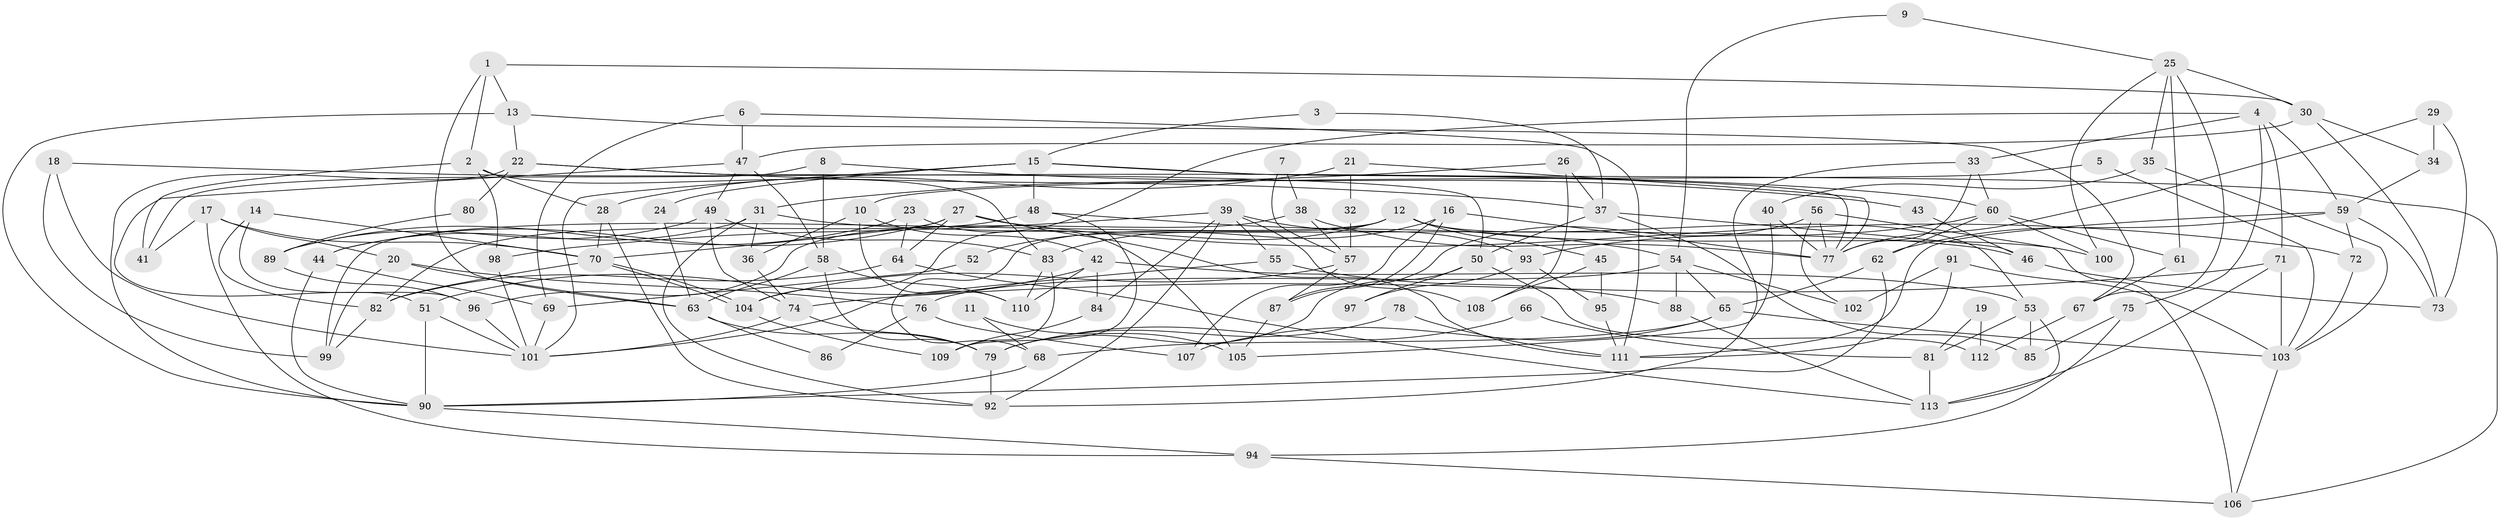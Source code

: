 // Generated by graph-tools (version 1.1) at 2025/14/03/09/25 04:14:49]
// undirected, 113 vertices, 226 edges
graph export_dot {
graph [start="1"]
  node [color=gray90,style=filled];
  1;
  2;
  3;
  4;
  5;
  6;
  7;
  8;
  9;
  10;
  11;
  12;
  13;
  14;
  15;
  16;
  17;
  18;
  19;
  20;
  21;
  22;
  23;
  24;
  25;
  26;
  27;
  28;
  29;
  30;
  31;
  32;
  33;
  34;
  35;
  36;
  37;
  38;
  39;
  40;
  41;
  42;
  43;
  44;
  45;
  46;
  47;
  48;
  49;
  50;
  51;
  52;
  53;
  54;
  55;
  56;
  57;
  58;
  59;
  60;
  61;
  62;
  63;
  64;
  65;
  66;
  67;
  68;
  69;
  70;
  71;
  72;
  73;
  74;
  75;
  76;
  77;
  78;
  79;
  80;
  81;
  82;
  83;
  84;
  85;
  86;
  87;
  88;
  89;
  90;
  91;
  92;
  93;
  94;
  95;
  96;
  97;
  98;
  99;
  100;
  101;
  102;
  103;
  104;
  105;
  106;
  107;
  108;
  109;
  110;
  111;
  112;
  113;
  1 -- 63;
  1 -- 2;
  1 -- 13;
  1 -- 30;
  2 -- 28;
  2 -- 83;
  2 -- 41;
  2 -- 98;
  3 -- 37;
  3 -- 15;
  4 -- 104;
  4 -- 71;
  4 -- 33;
  4 -- 59;
  4 -- 75;
  5 -- 103;
  5 -- 10;
  6 -- 47;
  6 -- 111;
  6 -- 69;
  7 -- 57;
  7 -- 38;
  8 -- 58;
  8 -- 41;
  8 -- 43;
  9 -- 25;
  9 -- 54;
  10 -- 36;
  10 -- 42;
  10 -- 110;
  11 -- 68;
  11 -- 105;
  12 -- 99;
  12 -- 53;
  12 -- 45;
  12 -- 52;
  12 -- 68;
  12 -- 100;
  13 -- 90;
  13 -- 22;
  13 -- 67;
  14 -- 70;
  14 -- 82;
  14 -- 96;
  15 -- 101;
  15 -- 77;
  15 -- 24;
  15 -- 48;
  15 -- 106;
  16 -- 77;
  16 -- 83;
  16 -- 87;
  16 -- 107;
  17 -- 20;
  17 -- 70;
  17 -- 41;
  17 -- 94;
  18 -- 60;
  18 -- 101;
  18 -- 99;
  19 -- 81;
  19 -- 112;
  20 -- 63;
  20 -- 99;
  20 -- 76;
  21 -- 28;
  21 -- 77;
  21 -- 32;
  22 -- 90;
  22 -- 37;
  22 -- 50;
  22 -- 80;
  23 -- 89;
  23 -- 64;
  23 -- 105;
  24 -- 63;
  25 -- 30;
  25 -- 67;
  25 -- 35;
  25 -- 61;
  25 -- 100;
  26 -- 37;
  26 -- 31;
  26 -- 108;
  27 -- 64;
  27 -- 44;
  27 -- 70;
  27 -- 72;
  27 -- 111;
  28 -- 70;
  28 -- 92;
  29 -- 73;
  29 -- 34;
  29 -- 77;
  30 -- 73;
  30 -- 34;
  30 -- 47;
  31 -- 44;
  31 -- 92;
  31 -- 36;
  31 -- 46;
  32 -- 57;
  33 -- 77;
  33 -- 60;
  33 -- 92;
  34 -- 59;
  35 -- 103;
  35 -- 40;
  36 -- 74;
  37 -- 50;
  37 -- 46;
  37 -- 85;
  38 -- 57;
  38 -- 77;
  38 -- 96;
  39 -- 93;
  39 -- 98;
  39 -- 55;
  39 -- 84;
  39 -- 92;
  39 -- 108;
  40 -- 77;
  40 -- 105;
  42 -- 51;
  42 -- 53;
  42 -- 84;
  42 -- 110;
  43 -- 46;
  44 -- 69;
  44 -- 90;
  45 -- 108;
  45 -- 95;
  46 -- 73;
  47 -- 51;
  47 -- 49;
  47 -- 58;
  48 -- 54;
  48 -- 82;
  48 -- 109;
  49 -- 83;
  49 -- 74;
  49 -- 89;
  50 -- 79;
  50 -- 97;
  50 -- 112;
  51 -- 90;
  51 -- 101;
  52 -- 69;
  53 -- 113;
  53 -- 85;
  53 -- 81;
  54 -- 102;
  54 -- 65;
  54 -- 76;
  54 -- 88;
  55 -- 101;
  55 -- 88;
  56 -- 87;
  56 -- 106;
  56 -- 77;
  56 -- 102;
  57 -- 87;
  57 -- 104;
  58 -- 110;
  58 -- 63;
  58 -- 79;
  59 -- 62;
  59 -- 72;
  59 -- 73;
  59 -- 111;
  60 -- 100;
  60 -- 61;
  60 -- 62;
  60 -- 93;
  61 -- 67;
  62 -- 65;
  62 -- 90;
  63 -- 79;
  63 -- 86;
  64 -- 82;
  64 -- 113;
  65 -- 107;
  65 -- 103;
  65 -- 68;
  66 -- 81;
  66 -- 79;
  67 -- 112;
  68 -- 90;
  69 -- 101;
  70 -- 104;
  70 -- 104;
  70 -- 82;
  71 -- 103;
  71 -- 74;
  71 -- 113;
  72 -- 103;
  74 -- 79;
  74 -- 101;
  75 -- 94;
  75 -- 85;
  76 -- 86;
  76 -- 107;
  78 -- 79;
  78 -- 111;
  79 -- 92;
  80 -- 89;
  81 -- 113;
  82 -- 99;
  83 -- 109;
  83 -- 110;
  84 -- 109;
  87 -- 105;
  88 -- 113;
  89 -- 96;
  90 -- 94;
  91 -- 111;
  91 -- 103;
  91 -- 102;
  93 -- 95;
  93 -- 97;
  94 -- 106;
  95 -- 111;
  96 -- 101;
  98 -- 101;
  103 -- 106;
  104 -- 109;
}
